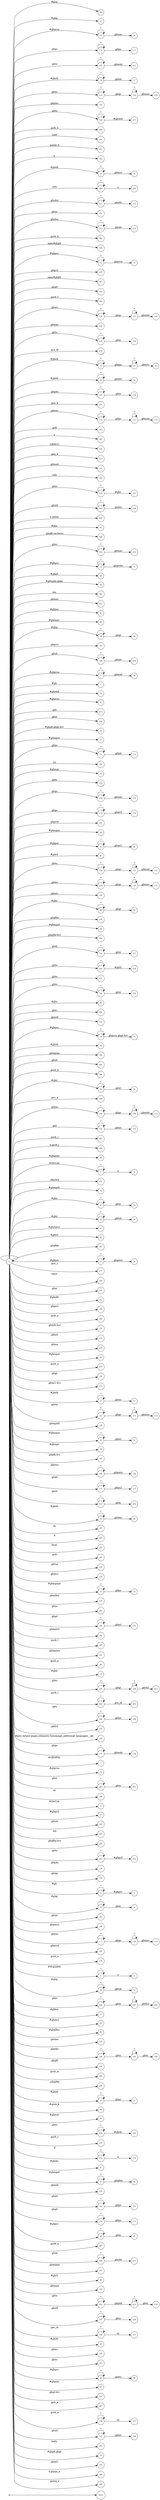 digraph NFA {
  rankdir=LR;
  node [shape=circle, fontsize=10];
  __start [shape=point, label=""];
  __start -> None;
  125 [label="125"];
  98 [label="98"];
  27 [label="27"];
  227 [label="227"];
  75 [label="75"];
  79 [label="79"];
  176 [label="176"];
  240 [label="240"];
  16 [label="16"];
  128 [label="128"];
  123 [label="123"];
  187 [label="187"];
  226 [label="226"];
  266 [label="266"];
  291 [label="291"];
  272 [label="272"];
  305 [label="305"];
  113 [label="113"];
  26 [label="26"];
  14 [label="14"];
  294 [label="294"];
  211 [label="211"];
  254 [label="254"];
  213 [label="213"];
  71 [label="71"];
  282 [label="282"];
  306 [label="306"];
  72 [label="72"];
  115 [label="115"];
  195 [label="195"];
  258 [label="258"];
  307 [label="307"];
  122 [label="122"];
  94 [label="94"];
  169 [label="169"];
  280 [label="280"];
  126 [label="126"];
  148 [label="148"];
  238 [label="238"];
  274 [label="274"];
  22 [label="22"];
  183 [label="183"];
  18 [label="18"];
  135 [label="135"];
  270 [label="270"];
  114 [label="114"];
  15 [label="15"];
  263 [label="263"];
  297 [label="297"];
  69 [label="69"];
  101 [label="101"];
  273 [label="273"];
  62 [label="62"];
  147 [label="147"];
  293 [label="293"];
  230 [label="230"];
  255 [label="255"];
  298 [label="298"];
  85 [label="85"];
  198 [label="198"];
  33 [label="33"];
  242 [label="242"];
  70 [label="70"];
  34 [label="34"];
  121 [label="121"];
  175 [label="175"];
  58 [label="58"];
  209 [label="209"];
  302 [label="302"];
  251 [label="251"];
  223 [label="223"];
  60 [label="60"];
  40 [label="40"];
  28 [label="28"];
  173 [label="173"];
  53 [label="53"];
  193 [label="193"];
  208 [label="208"];
  77 [label="77"];
  7 [label="7"];
  39 [label="39"];
  81 [label="81"];
  215 [label="215"];
  248 [label="248"];
  259 [label="259"];
  36 [label="36"];
  57 [label="57"];
  96 [label="96"];
  174 [label="174"];
  292 [label="292"];
  112 [label="112"];
  55 [label="55"];
  219 [label="219"];
  139 [label="139"];
  178 [label="178"];
  191 [label="191"];
  49 [label="49"];
  61 [label="61"];
  87 [label="87"];
  120 [label="120"];
  129 [label="129"];
  164 [label="164"];
  89 [label="89"];
  199 [label="199"];
  56 [label="56"];
  202 [label="202"];
  216 [label="216"];
  228 [label="228"];
  245 [label="245"];
  23 [label="23"];
  221 [label="221"];
  217 [label="217"];
  73 [label="73"];
  244 [label="244"];
  185 [label="185"];
  51 [label="51"];
  88 [label="88"];
  249 [label="249"];
  145 [label="145"];
  74 [label="74"];
  92 [label="92"];
  38 [label="38"];
  131 [label="131"];
  138 [label="138"];
  160 [label="160"];
  205 [label="205"];
  286 [label="286"];
  19 [label="19"];
  95 [label="95"];
  225 [label="225"];
  234 [label="234"];
  212 [label="212"];
  269 [label="269"];
  243 [label="243"];
  108 [label="108"];
  132 [label="132"];
  236 [label="236"];
  283 [label="283"];
  300 [label="300"];
  84 [label="84"];
  119 [label="119"];
  3 [label="3"];
  102 [label="102"];
  54 [label="54"];
  91 [label="91"];
  93 [label="93"];
  97 [label="97"];
  86 [label="86"];
  201 [label="201"];
  63 [label="63"];
  127 [label="127"];
  271 [label="271"];
  231 [label="231"];
  304 [label="304"];
  171 [label="171"];
  118 [label="118"];
  144 [label="144"];
  82 [label="82"];
  194 [label="194"];
  166 [label="166"];
  177 [label="177"];
  265 [label="265"];
  90 [label="90"];
  80 [label="80"];
  155 [label="155"];
  214 [label="214"];
  151 [label="151"];
  146 [label="146"];
  46 [label="46"];
  275 [label="275"];
  141 [label="141"];
  140 [label="140"];
  153 [label="153"];
  78 [label="78"];
  12 [label="12"];
  111 [label="111"];
  133 [label="133"];
  158 [label="158"];
  50 [label="50"];
  59 [label="59"];
  197 [label="197"];
  188 [label="188"];
  172 [label="172"];
  203 [label="203"];
  25 [label="25"];
  168 [label="168"];
  103 [label="103"];
  289 [label="289"];
  9 [label="9"];
  303 [label="303"];
  264 [label="264"];
  250 [label="250"];
  150 [label="150"];
  109 [label="109"];
  52 [label="52"];
  156 [label="156"];
  67 [label="67"];
  252 [label="252"];
  180 [label="180"];
  162 [label="162"];
  287 [label="287"];
  161 [label="161"];
  21 [label="21"];
  189 [label="189"];
  181 [label="181"];
  281 [label="281"];
  10 [label="10"];
  235 [label="235"];
  284 [label="284"];
  165 [label="165"];
  4 [label="4"];
  218 [label="218"];
  100 [label="100"];
  137 [label="137"];
  204 [label="204"];
  1 [label="1"];
  76 [label="76"];
  260 [label="260"];
  308 [label="308"];
  295 [label="295"];
  2 [label="2"];
  105 [label="105"];
  37 [label="37"];
  220 [label="220"];
  179 [label="179"];
  290 [label="290"];
  130 [label="130"];
  239 [label="239"];
  200 [label="200"];
  222 [label="222"];
  134 [label="134"];
  143 [label="143"];
  261 [label="261"];
  8 [label="8"];
  6 [label="6"];
  30 [label="30"];
  31 [label="31"];
  163 [label="163"];
  190 [label="190"];
  117 [label="117"];
  13 [label="13"];
  136 [label="136"];
  192 [label="192"];
  279 [label="279"];
  5 [label="5"];
  256 [label="256"];
  32 [label="32"];
  246 [label="246"];
  110 [label="110"];
  11 [label="11"];
  42 [label="42"];
  83 [label="83"];
  210 [label="210"];
  107 [label="107"];
  285 [label="285"];
  184 [label="184"];
  196 [label="196"];
  288 [label="288"];
  229 [label="229"];
  296 [label="296"];
  20 [label="20"];
  277 [label="277"];
  237 [label="237"];
  99 [label="99"];
  45 [label="45"];
  241 [label="241"];
  224 [label="224"];
  233 [label="233"];
  278 [label="278"];
  104 [label="104"];
  29 [label="29"];
  41 [label="41"];
  116 [label="116"];
  0 [label="0"];
  47 [label="47"];
  154 [label="154"];
  182 [label="182"];
  170 [label="170"];
  247 [label="247"];
  48 [label="48"];
  66 [label="66"];
  262 [label="262"];
  124 [label="124"];
  206 [label="206"];
  157 [label="157"];
  44 [label="44"];
  159 [label="159"];
  232 [label="232"];
  186 [label="186"];
  17 [label="17"];
  207 [label="207"];
  257 [label="257"];
  106 [label="106"];
  43 [label="43"];
  149 [label="149"];
  253 [label="253"];
  68 [label="68"];
  65 [label="65"];
  142 [label="142"];
  64 [label="64"];
  267 [label="267"];
  276 [label="276"];
  167 [label="167"];
  301 [label="301"];
  35 [label="35"];
  152 [label="152"];
  299 [label="299"];
  24 [label="24"];
  268 [label="268"];
  { node [shape=doublecircle]; 1 2 4 6 7 9 10 11 13 15 17 19 21 24 26 27 29 31 33 34 35 36 37 38 39 40 41 42 43 44 45 46 48 49 51 53 54 55 56 57 58 59 60 62 64 65 67 69 71 73 75 76 78 80 81 82 83 84 85 86 87 88 90 92 94 96 97 98 99 100 101 102 103 105 107 110 113 116 119 122 125 128 131 133 134 136 138 140 141 142 143 144 145 146 147 148 149 150 151 152 153 154 155 156 157 158 159 160 161 162 163 164 166 168 169 171 173 175 177 179 181 183 186 187 189 190 191 192 193 194 195 196 197 198 199 200 201 202 204 205 207 209 210 212 214 215 217 218 219 220 221 223 225 227 229 231 234 237 239 241 243 245 248 249 250 251 252 253 254 256 258 259 261 262 263 264 265 266 267 268 269 270 271 272 273 274 275 277 278 279 280 281 282 283 285 286 287 288 289 290 291 292 293 295 296 297 298 299 300 301 302 303 304 305 306 307 308 }
  0 -> 0 [label="*"];
  0 -> 1 [label="#GBMPAL"];
  0 -> 2 [label="#SIvCob"];
  0 -> 3 [label="#SIvCob"];
  3 -> 3 [label="*"];
  3 -> 4 [label="a"];
  0 -> 5 [label="#WqQANb"];
  5 -> 5 [label="*"];
  5 -> 6 [label="a"];
  0 -> 7 [label="#gb"];
  0 -> 8 [label="#gb"];
  8 -> 8 [label="*"];
  8 -> 9 [label="#gbprc"];
  0 -> 10 [label="#gbb"];
  0 -> 11 [label="#gbbw"];
  0 -> 12 [label="#gbd4"];
  12 -> 12 [label="*"];
  12 -> 13 [label=".gbmc"];
  0 -> 14 [label="#gbd4"];
  14 -> 14 [label="*"];
  14 -> 15 [label=".gbmcc"];
  0 -> 16 [label="#gbd4"];
  16 -> 16 [label="*"];
  16 -> 17 [label=".gbmh"];
  0 -> 18 [label="#gbd4"];
  18 -> 18 [label="*"];
  18 -> 19 [label=".gbmtc"];
  0 -> 20 [label="#gbd4"];
  20 -> 20 [label="*"];
  20 -> 21 [label=".gbpc"];
  0 -> 22 [label="#gbd4"];
  22 -> 22 [label="*"];
  22 -> 23 [label=".gbpgs"];
  23 -> 23 [label="*"];
  23 -> 24 [label=".gbmtc"];
  0 -> 25 [label="#gbd4"];
  25 -> 25 [label="*"];
  25 -> 26 [label=".gbsbic"];
  0 -> 27 [label="#gbg"];
  0 -> 28 [label="#gbg"];
  28 -> 28 [label="*"];
  28 -> 29 [label=".gbgt"];
  0 -> 30 [label="#gbg"];
  30 -> 30 [label="*"];
  30 -> 31 [label=".gbm"];
  0 -> 32 [label="#gbg"];
  32 -> 32 [label="*"];
  32 -> 33 [label=".gbtcb"];
  0 -> 34 [label="#gbg5"];
  0 -> 35 [label="#gbg6.gbgt"];
  0 -> 36 [label="#gbg6.gbgt-hvr"];
  0 -> 37 [label="#gbgs5"];
  0 -> 38 [label="#gbi4i"];
  0 -> 39 [label="#gbi4id"];
  0 -> 40 [label="#gbi4m1"];
  0 -> 41 [label="#gbi4s"];
  0 -> 42 [label="#gbi4s1"];
  0 -> 43 [label="#gbi4t"];
  0 -> 44 [label="#gbi5"];
  0 -> 45 [label="#gbmm"];
  0 -> 46 [label="#gbmpal"];
  0 -> 47 [label="#gbmpal"];
  47 -> 47 [label="*"];
  47 -> 48 [label=".gbqfbb"];
  0 -> 49 [label="#gbmpas"];
  0 -> 50 [label="#gbmpas"];
  50 -> 50 [label="*"];
  50 -> 51 [label=".gbmt"];
  0 -> 52 [label="#gbmpasb"];
  52 -> 52 [label="*"];
  52 -> 53 [label=".gbps"];
  0 -> 54 [label="#gbmpdv"];
  0 -> 55 [label="#gbmpi"];
  0 -> 56 [label="#gbmpid"];
  0 -> 57 [label="#gbmpiw"];
  0 -> 58 [label="#gbmplp.gbps"];
  0 -> 59 [label="#gbmps"];
  0 -> 60 [label="#gbpm"];
  0 -> 61 [label="#gbpm"];
  61 -> 61 [label="*"];
  61 -> 62 [label=".gbml1"];
  0 -> 63 [label="#gbpm"];
  63 -> 63 [label="*"];
  63 -> 64 [label=".gbpmtc"];
  0 -> 65 [label="#gbpms"];
  0 -> 66 [label="#gbprc"];
  66 -> 66 [label="*"];
  66 -> 67 [label=".gbm"];
  0 -> 68 [label="#gbprc"];
  68 -> 68 [label="*"];
  68 -> 69 [label=".gbmc"];
  0 -> 70 [label="#gbprc"];
  70 -> 70 [label="*"];
  70 -> 71 [label=".gbprcbc"];
  0 -> 72 [label="#gbprc"];
  72 -> 72 [label="*"];
  72 -> 73 [label=".gbprcx"];
  0 -> 74 [label="#gbprc"];
  74 -> 74 [label="*"];
  74 -> 75 [label=".gbprcx.gbgt-hvr"];
  0 -> 76 [label="#gbprca"];
  0 -> 77 [label="#gbprca"];
  77 -> 77 [label="*"];
  77 -> 78 [label=".gbmab"];
  0 -> 79 [label="#gbprca"];
  79 -> 79 [label="*"];
  79 -> 80 [label=".gbmac"];
  0 -> 81 [label="#gbprcs"];
  0 -> 82 [label="#gbqfb"];
  0 -> 83 [label="#gbqfbw"];
  0 -> 84 [label="#gbqfqw"];
  0 -> 85 [label="#gbs"];
  0 -> 86 [label="#gbx3"];
  0 -> 87 [label="#gbx4"];
  0 -> 88 [label="#gbz"];
  0 -> 89 [label="#gbz"];
  89 -> 89 [label="*"];
  89 -> 90 [label=".gbgt"];
  0 -> 91 [label="#gbz"];
  91 -> 91 [label="*"];
  91 -> 92 [label=".gbm"];
  0 -> 93 [label="#gbz"];
  93 -> 93 [label="*"];
  93 -> 94 [label=".gbtcb"];
  0 -> 95 [label="#gbz"];
  95 -> 95 [label="*"];
  95 -> 96 [label=".gbzt"];
  0 -> 97 [label="#gbztms1"];
  0 -> 98 [label="#gog"];
  0 -> 99 [label="#gssb_b"];
  0 -> 100 [label="#gws-output-pages-elements-homepage_additional_languages__als"];
  0 -> 101 [label=".GBMCC"];
  0 -> 102 [label=".H6sW5"];
  0 -> 103 [label=".ds"];
  0 -> 104 [label=".fl"];
  104 -> 104 [label="*"];
  104 -> 105 [label="a"];
  0 -> 106 [label=".gac_m"];
  106 -> 106 [label="*"];
  106 -> 107 [label="td"];
  0 -> 108 [label=".gbem"];
  108 -> 108 [label="*"];
  108 -> 109 [label=".gbgs"];
  109 -> 109 [label="*"];
  109 -> 110 [label=".gbmab"];
  0 -> 111 [label=".gbem"];
  111 -> 111 [label="*"];
  111 -> 112 [label=".gbgs"];
  112 -> 112 [label="*"];
  112 -> 113 [label=".gbmac"];
  0 -> 114 [label=".gbemi"];
  114 -> 114 [label="*"];
  114 -> 115 [label=".gbgs"];
  115 -> 115 [label="*"];
  115 -> 116 [label=".gbmab"];
  0 -> 117 [label=".gbemi"];
  117 -> 117 [label="*"];
  117 -> 118 [label=".gbgs"];
  118 -> 118 [label="*"];
  118 -> 119 [label=".gbmac"];
  0 -> 120 [label=".gbes"];
  120 -> 120 [label="*"];
  120 -> 121 [label=".gbgs"];
  121 -> 121 [label="*"];
  121 -> 122 [label=".gbmab"];
  0 -> 123 [label=".gbes"];
  123 -> 123 [label="*"];
  123 -> 124 [label=".gbgs"];
  124 -> 124 [label="*"];
  124 -> 125 [label=".gbmac"];
  0 -> 126 [label=".gbesi"];
  126 -> 126 [label="*"];
  126 -> 127 [label=".gbgs"];
  127 -> 127 [label="*"];
  127 -> 128 [label=".gbmab"];
  0 -> 129 [label=".gbesi"];
  129 -> 129 [label="*"];
  129 -> 130 [label=".gbgs"];
  130 -> 130 [label="*"];
  130 -> 131 [label=".gbmac"];
  0 -> 132 [label=".gbf"];
  132 -> 132 [label="*"];
  132 -> 133 [label=".gbmt"];
  0 -> 134 [label=".gbg4a"];
  0 -> 135 [label=".gbg4a"];
  135 -> 135 [label="*"];
  135 -> 136 [label=".gbts"];
  0 -> 137 [label=".gbgs"];
  137 -> 137 [label="*"];
  137 -> 138 [label=".gbmab"];
  0 -> 139 [label=".gbgs"];
  139 -> 139 [label="*"];
  139 -> 140 [label=".gbmac"];
  0 -> 141 [label=".gbgt"];
  0 -> 142 [label=".gbgt-hvr"];
  0 -> 143 [label=".gbi4p"];
  0 -> 144 [label=".gbm"];
  0 -> 145 [label=".gbm0l"];
  0 -> 146 [label=".gbma"];
  0 -> 147 [label=".gbmab"];
  0 -> 148 [label=".gbmac"];
  0 -> 149 [label=".gbmc"];
  0 -> 150 [label=".gbmcc"];
  0 -> 151 [label=".gbmh"];
  0 -> 152 [label=".gbml1"];
  0 -> 153 [label=".gbml1-hvr"];
  0 -> 154 [label=".gbmlb"];
  0 -> 155 [label=".gbmlb-hvr"];
  0 -> 156 [label=".gbmlbw"];
  0 -> 157 [label=".gbmpala"];
  0 -> 158 [label=".gbmpalb"];
  0 -> 159 [label=".gbmpia"];
  0 -> 160 [label=".gbmpiaa"];
  0 -> 161 [label=".gbmpiaw"];
  0 -> 162 [label=".gbmpnw"];
  0 -> 163 [label=".gbmt"];
  0 -> 164 [label=".gbmtc"];
  0 -> 165 [label=".gbn"];
  165 -> 165 [label="*"];
  165 -> 166 [label=".gbmt"];
  0 -> 167 [label=".gbnd"];
  167 -> 167 [label="*"];
  167 -> 168 [label=".gbmt"];
  0 -> 169 [label=".gbp0"];
  0 -> 170 [label=".gbp0"];
  170 -> 170 [label="*"];
  170 -> 171 [label=".gbps"];
  0 -> 172 [label=".gbp0"];
  172 -> 172 [label="*"];
  172 -> 173 [label=".gbps2"];
  0 -> 174 [label=".gbpc"];
  174 -> 174 [label="*"];
  174 -> 175 [label=".gbpd"];
  0 -> 176 [label=".gbpc"];
  176 -> 176 [label="*"];
  176 -> 177 [label=".gbps"];
  0 -> 178 [label=".gbpc"];
  178 -> 178 [label="*"];
  178 -> 179 [label=".gbps2"];
  0 -> 180 [label=".gbpd"];
  180 -> 180 [label="*"];
  180 -> 181 [label=".gbmt"];
  0 -> 182 [label=".gbpd"];
  182 -> 182 [label="*"];
  182 -> 183 [label=".gbps"];
  0 -> 184 [label=".gbpdjs"];
  184 -> 184 [label="*"];
  184 -> 185 [label=".gbto"];
  185 -> 185 [label="*"];
  185 -> 186 [label=".gbm"];
  0 -> 187 [label=".gbpmc"];
  0 -> 188 [label=".gbpmc"];
  188 -> 188 [label="*"];
  188 -> 189 [label=".gbpmtc"];
  0 -> 190 [label=".gbpms2"];
  0 -> 191 [label=".gbprcb"];
  0 -> 192 [label=".gbprcd"];
  0 -> 193 [label=".gbprci"];
  0 -> 194 [label=".gbprct"];
  0 -> 195 [label=".gbps2"];
  0 -> 196 [label=".gbqfb"];
  0 -> 197 [label=".gbqfb-hvr"];
  0 -> 198 [label=".gbqfb-no-focus"];
  0 -> 199 [label=".gbqfba"];
  0 -> 200 [label=".gbqfba-hvr"];
  0 -> 201 [label=".gbqfbb"];
  0 -> 202 [label=".gbqfbb-hvr"];
  0 -> 203 [label=".gbrtl"];
  203 -> 203 [label="*"];
  203 -> 204 [label=".gbm"];
  0 -> 205 [label=".gbsb"];
  0 -> 206 [label=".gbsb"];
  206 -> 206 [label="*"];
  206 -> 207 [label=".gbsbb"];
  0 -> 208 [label=".gbsb"];
  208 -> 208 [label="*"];
  208 -> 209 [label=".gbsbt"];
  0 -> 210 [label=".gbsbic"];
  0 -> 211 [label=".gbsbis"];
  211 -> 211 [label="*"];
  211 -> 212 [label=".gbsbb"];
  0 -> 213 [label=".gbsbis"];
  213 -> 213 [label="*"];
  213 -> 214 [label=".gbsbt"];
  0 -> 215 [label=".gbt"];
  0 -> 216 [label=".gbtb"];
  216 -> 216 [label="*"];
  216 -> 217 [label=".gbts"];
  0 -> 218 [label=".gbtb2"];
  0 -> 219 [label=".gbtc"];
  0 -> 220 [label=".gbtcb"];
  0 -> 221 [label=".gbto"];
  0 -> 222 [label=".gbto"];
  222 -> 222 [label="*"];
  222 -> 223 [label="#gbgs5"];
  0 -> 224 [label=".gbto"];
  224 -> 224 [label="*"];
  224 -> 225 [label="#gbi4i"];
  0 -> 226 [label=".gbto"];
  226 -> 226 [label="*"];
  226 -> 227 [label="#gbi4id"];
  0 -> 228 [label=".gbto"];
  228 -> 228 [label="*"];
  228 -> 229 [label="#gbi5"];
  0 -> 230 [label=".gbto"];
  230 -> 230 [label="*"];
  230 -> 231 [label="#gbs"];
  0 -> 232 [label=".gbto"];
  232 -> 232 [label="*"];
  232 -> 233 [label=".gbg4a"];
  233 -> 233 [label="*"];
  233 -> 234 [label=".gbts"];
  0 -> 235 [label=".gbto"];
  235 -> 235 [label="*"];
  235 -> 236 [label=".gbgt"];
  236 -> 236 [label="*"];
  236 -> 237 [label=".gbtb2"];
  0 -> 238 [label=".gbto"];
  238 -> 238 [label="*"];
  238 -> 239 [label=".gbm"];
  0 -> 240 [label=".gbto"];
  240 -> 240 [label="*"];
  240 -> 241 [label=".gbmab"];
  0 -> 242 [label=".gbto"];
  242 -> 242 [label="*"];
  242 -> 243 [label=".gbmac"];
  0 -> 244 [label=".gbto"];
  244 -> 244 [label="*"];
  244 -> 245 [label=".gbts"];
  0 -> 246 [label=".gbto"];
  246 -> 246 [label="*"];
  246 -> 247 [label=".gbzt"];
  247 -> 247 [label="*"];
  247 -> 248 [label=".gbtb2"];
  0 -> 249 [label=".gbts"];
  0 -> 250 [label=".gbtsa"];
  0 -> 251 [label=".gbxms"];
  0 -> 252 [label=".gbxo"];
  0 -> 253 [label=".gbxv"];
  0 -> 254 [label=".gbxx"];
  0 -> 255 [label=".gbz0l"];
  255 -> 255 [label="*"];
  255 -> 256 [label=".gbtb2"];
  0 -> 257 [label=".gbz0l"];
  257 -> 257 [label="*"];
  257 -> 258 [label=".gbts"];
  0 -> 259 [label=".gbzt"];
  0 -> 260 [label=".gbzt"];
  260 -> 260 [label="*"];
  260 -> 261 [label=".gbts"];
  0 -> 262 [label=".gsdd_a"];
  0 -> 263 [label=".gsfi"];
  0 -> 264 [label=".gsfs"];
  0 -> 265 [label=".gsib_a"];
  0 -> 266 [label=".gsib_b"];
  0 -> 267 [label=".gsls_a"];
  0 -> 268 [label=".gsmq_a"];
  0 -> 269 [label=".gsn_a"];
  0 -> 270 [label=".gsn_b"];
  0 -> 271 [label=".gsn_c"];
  0 -> 272 [label=".gspqs_b"];
  0 -> 273 [label=".gsq_a"];
  0 -> 274 [label=".gss_ifl"];
  0 -> 275 [label=".gssb_a"];
  0 -> 276 [label=".gssb_a"];
  276 -> 276 [label="*"];
  276 -> 277 [label="td"];
  0 -> 278 [label=".gssb_c"];
  0 -> 279 [label=".gssb_e"];
  0 -> 280 [label=".gssb_f"];
  0 -> 281 [label=".gssb_g"];
  0 -> 282 [label=".gssb_h"];
  0 -> 283 [label=".gssb_i"];
  0 -> 284 [label=".gssb_i"];
  284 -> 284 [label="*"];
  284 -> 285 [label=".gss_ifl"];
  0 -> 286 [label=".gssb_k"];
  0 -> 287 [label=".gssb_l"];
  0 -> 288 [label=".gssb_m"];
  0 -> 289 [label=".h"];
  0 -> 290 [label=".lsb"];
  0 -> 291 [label=".lsbb"];
  0 -> 292 [label=".lst"];
  0 -> 293 [label=".sblc"];
  0 -> 294 [label=".sblc"];
  294 -> 294 [label="*"];
  294 -> 295 [label="a"];
  0 -> 296 [label=".z4hgWe"];
  0 -> 297 [label="a"];
  0 -> 298 [label="a.gbiba"];
  0 -> 299 [label="a.gspqs_a"];
  0 -> 300 [label="a.gssb_j"];
  0 -> 301 [label="body"];
  0 -> 302 [label="em"];
  0 -> 303 [label="form"];
  0 -> 304 [label="input"];
  0 -> 305 [label="p"];
  0 -> 306 [label="span#gbg4"];
  0 -> 307 [label="span#gbg6"];
  0 -> 308 [label="td"];
}
